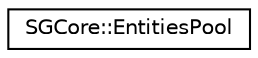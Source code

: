 digraph "Graphical Class Hierarchy"
{
 // LATEX_PDF_SIZE
  edge [fontname="Helvetica",fontsize="10",labelfontname="Helvetica",labelfontsize="10"];
  node [fontname="Helvetica",fontsize="10",shape=record];
  rankdir="LR";
  Node0 [label="SGCore::EntitiesPool",height=0.2,width=0.4,color="black", fillcolor="white", style="filled",URL="$structSGCore_1_1EntitiesPool.html",tooltip=" "];
}
